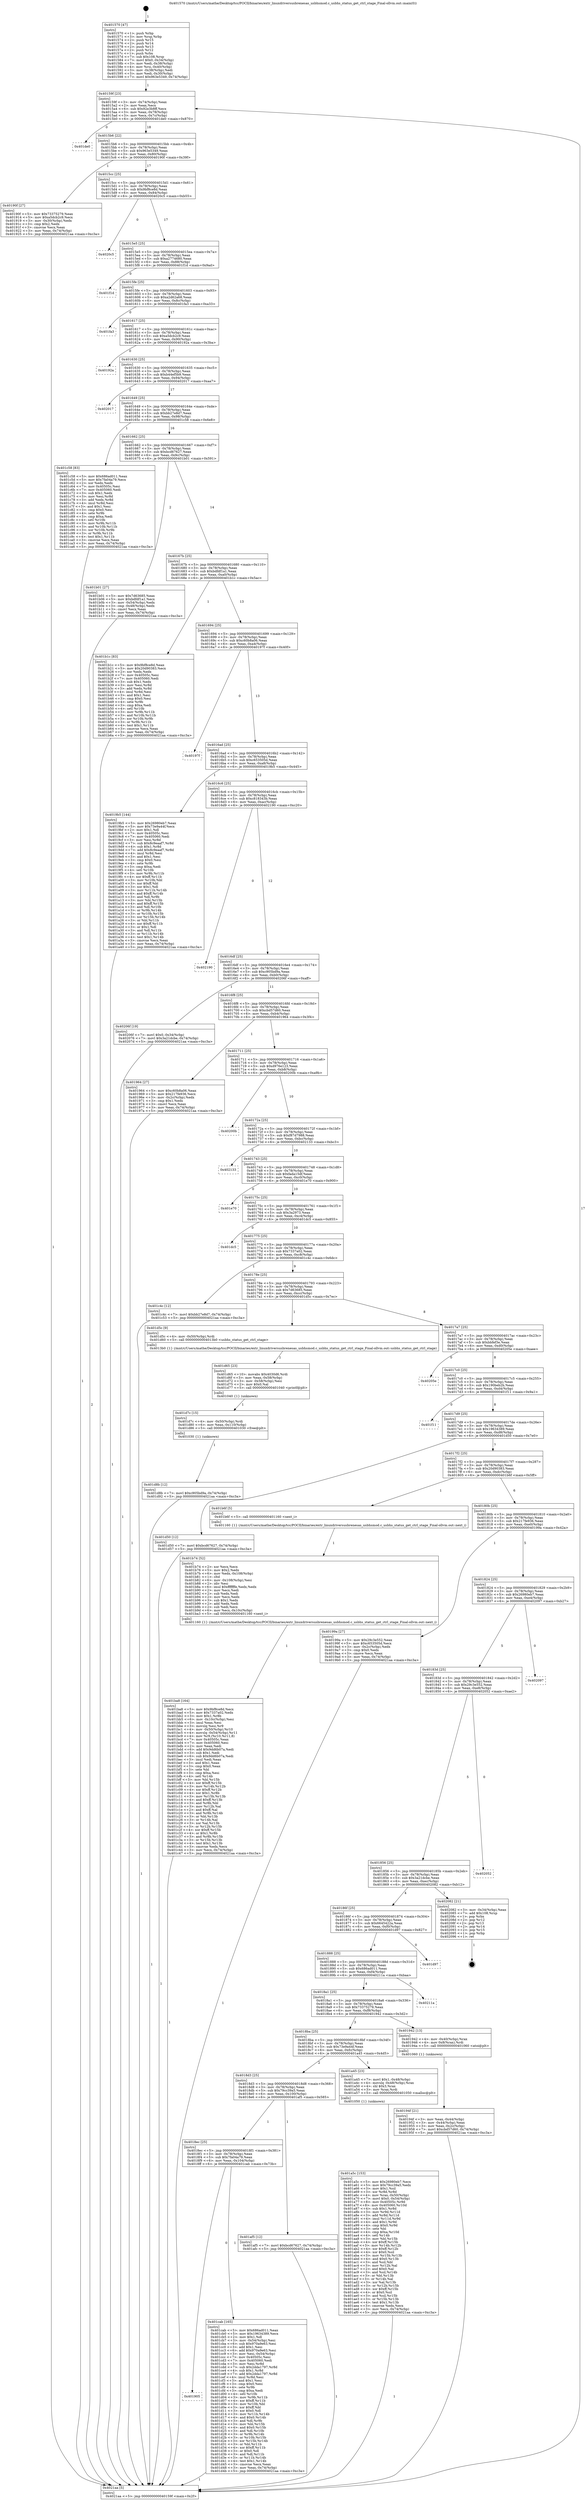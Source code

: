 digraph "0x401570" {
  label = "0x401570 (/mnt/c/Users/mathe/Desktop/tcc/POCII/binaries/extr_linuxdriversusbrenesas_usbhsmod.c_usbhs_status_get_ctrl_stage_Final-ollvm.out::main(0))"
  labelloc = "t"
  node[shape=record]

  Entry [label="",width=0.3,height=0.3,shape=circle,fillcolor=black,style=filled]
  "0x40159f" [label="{
     0x40159f [23]\l
     | [instrs]\l
     &nbsp;&nbsp;0x40159f \<+3\>: mov -0x74(%rbp),%eax\l
     &nbsp;&nbsp;0x4015a2 \<+2\>: mov %eax,%ecx\l
     &nbsp;&nbsp;0x4015a4 \<+6\>: sub $0x92e3b8ff,%ecx\l
     &nbsp;&nbsp;0x4015aa \<+3\>: mov %eax,-0x78(%rbp)\l
     &nbsp;&nbsp;0x4015ad \<+3\>: mov %ecx,-0x7c(%rbp)\l
     &nbsp;&nbsp;0x4015b0 \<+6\>: je 0000000000401de0 \<main+0x870\>\l
  }"]
  "0x401de0" [label="{
     0x401de0\l
  }", style=dashed]
  "0x4015b6" [label="{
     0x4015b6 [22]\l
     | [instrs]\l
     &nbsp;&nbsp;0x4015b6 \<+5\>: jmp 00000000004015bb \<main+0x4b\>\l
     &nbsp;&nbsp;0x4015bb \<+3\>: mov -0x78(%rbp),%eax\l
     &nbsp;&nbsp;0x4015be \<+5\>: sub $0x963e5349,%eax\l
     &nbsp;&nbsp;0x4015c3 \<+3\>: mov %eax,-0x80(%rbp)\l
     &nbsp;&nbsp;0x4015c6 \<+6\>: je 000000000040190f \<main+0x39f\>\l
  }"]
  Exit [label="",width=0.3,height=0.3,shape=circle,fillcolor=black,style=filled,peripheries=2]
  "0x40190f" [label="{
     0x40190f [27]\l
     | [instrs]\l
     &nbsp;&nbsp;0x40190f \<+5\>: mov $0x73375279,%eax\l
     &nbsp;&nbsp;0x401914 \<+5\>: mov $0xa5dcb2c9,%ecx\l
     &nbsp;&nbsp;0x401919 \<+3\>: mov -0x30(%rbp),%edx\l
     &nbsp;&nbsp;0x40191c \<+3\>: cmp $0x2,%edx\l
     &nbsp;&nbsp;0x40191f \<+3\>: cmovne %ecx,%eax\l
     &nbsp;&nbsp;0x401922 \<+3\>: mov %eax,-0x74(%rbp)\l
     &nbsp;&nbsp;0x401925 \<+5\>: jmp 00000000004021aa \<main+0xc3a\>\l
  }"]
  "0x4015cc" [label="{
     0x4015cc [25]\l
     | [instrs]\l
     &nbsp;&nbsp;0x4015cc \<+5\>: jmp 00000000004015d1 \<main+0x61\>\l
     &nbsp;&nbsp;0x4015d1 \<+3\>: mov -0x78(%rbp),%eax\l
     &nbsp;&nbsp;0x4015d4 \<+5\>: sub $0x9bf8ce8d,%eax\l
     &nbsp;&nbsp;0x4015d9 \<+6\>: mov %eax,-0x84(%rbp)\l
     &nbsp;&nbsp;0x4015df \<+6\>: je 00000000004020c5 \<main+0xb55\>\l
  }"]
  "0x4021aa" [label="{
     0x4021aa [5]\l
     | [instrs]\l
     &nbsp;&nbsp;0x4021aa \<+5\>: jmp 000000000040159f \<main+0x2f\>\l
  }"]
  "0x401570" [label="{
     0x401570 [47]\l
     | [instrs]\l
     &nbsp;&nbsp;0x401570 \<+1\>: push %rbp\l
     &nbsp;&nbsp;0x401571 \<+3\>: mov %rsp,%rbp\l
     &nbsp;&nbsp;0x401574 \<+2\>: push %r15\l
     &nbsp;&nbsp;0x401576 \<+2\>: push %r14\l
     &nbsp;&nbsp;0x401578 \<+2\>: push %r13\l
     &nbsp;&nbsp;0x40157a \<+2\>: push %r12\l
     &nbsp;&nbsp;0x40157c \<+1\>: push %rbx\l
     &nbsp;&nbsp;0x40157d \<+7\>: sub $0x108,%rsp\l
     &nbsp;&nbsp;0x401584 \<+7\>: movl $0x0,-0x34(%rbp)\l
     &nbsp;&nbsp;0x40158b \<+3\>: mov %edi,-0x38(%rbp)\l
     &nbsp;&nbsp;0x40158e \<+4\>: mov %rsi,-0x40(%rbp)\l
     &nbsp;&nbsp;0x401592 \<+3\>: mov -0x38(%rbp),%edi\l
     &nbsp;&nbsp;0x401595 \<+3\>: mov %edi,-0x30(%rbp)\l
     &nbsp;&nbsp;0x401598 \<+7\>: movl $0x963e5349,-0x74(%rbp)\l
  }"]
  "0x401d8b" [label="{
     0x401d8b [12]\l
     | [instrs]\l
     &nbsp;&nbsp;0x401d8b \<+7\>: movl $0xc905bd9a,-0x74(%rbp)\l
     &nbsp;&nbsp;0x401d92 \<+5\>: jmp 00000000004021aa \<main+0xc3a\>\l
  }"]
  "0x4020c5" [label="{
     0x4020c5\l
  }", style=dashed]
  "0x4015e5" [label="{
     0x4015e5 [25]\l
     | [instrs]\l
     &nbsp;&nbsp;0x4015e5 \<+5\>: jmp 00000000004015ea \<main+0x7a\>\l
     &nbsp;&nbsp;0x4015ea \<+3\>: mov -0x78(%rbp),%eax\l
     &nbsp;&nbsp;0x4015ed \<+5\>: sub $0xa2774680,%eax\l
     &nbsp;&nbsp;0x4015f2 \<+6\>: mov %eax,-0x88(%rbp)\l
     &nbsp;&nbsp;0x4015f8 \<+6\>: je 0000000000401f1d \<main+0x9ad\>\l
  }"]
  "0x401d7c" [label="{
     0x401d7c [15]\l
     | [instrs]\l
     &nbsp;&nbsp;0x401d7c \<+4\>: mov -0x50(%rbp),%rdi\l
     &nbsp;&nbsp;0x401d80 \<+6\>: mov %eax,-0x110(%rbp)\l
     &nbsp;&nbsp;0x401d86 \<+5\>: call 0000000000401030 \<free@plt\>\l
     | [calls]\l
     &nbsp;&nbsp;0x401030 \{1\} (unknown)\l
  }"]
  "0x401f1d" [label="{
     0x401f1d\l
  }", style=dashed]
  "0x4015fe" [label="{
     0x4015fe [25]\l
     | [instrs]\l
     &nbsp;&nbsp;0x4015fe \<+5\>: jmp 0000000000401603 \<main+0x93\>\l
     &nbsp;&nbsp;0x401603 \<+3\>: mov -0x78(%rbp),%eax\l
     &nbsp;&nbsp;0x401606 \<+5\>: sub $0xa2d62a68,%eax\l
     &nbsp;&nbsp;0x40160b \<+6\>: mov %eax,-0x8c(%rbp)\l
     &nbsp;&nbsp;0x401611 \<+6\>: je 0000000000401fa3 \<main+0xa33\>\l
  }"]
  "0x401d65" [label="{
     0x401d65 [23]\l
     | [instrs]\l
     &nbsp;&nbsp;0x401d65 \<+10\>: movabs $0x4030d6,%rdi\l
     &nbsp;&nbsp;0x401d6f \<+3\>: mov %eax,-0x58(%rbp)\l
     &nbsp;&nbsp;0x401d72 \<+3\>: mov -0x58(%rbp),%esi\l
     &nbsp;&nbsp;0x401d75 \<+2\>: mov $0x0,%al\l
     &nbsp;&nbsp;0x401d77 \<+5\>: call 0000000000401040 \<printf@plt\>\l
     | [calls]\l
     &nbsp;&nbsp;0x401040 \{1\} (unknown)\l
  }"]
  "0x401fa3" [label="{
     0x401fa3\l
  }", style=dashed]
  "0x401617" [label="{
     0x401617 [25]\l
     | [instrs]\l
     &nbsp;&nbsp;0x401617 \<+5\>: jmp 000000000040161c \<main+0xac\>\l
     &nbsp;&nbsp;0x40161c \<+3\>: mov -0x78(%rbp),%eax\l
     &nbsp;&nbsp;0x40161f \<+5\>: sub $0xa5dcb2c9,%eax\l
     &nbsp;&nbsp;0x401624 \<+6\>: mov %eax,-0x90(%rbp)\l
     &nbsp;&nbsp;0x40162a \<+6\>: je 000000000040192a \<main+0x3ba\>\l
  }"]
  "0x401905" [label="{
     0x401905\l
  }", style=dashed]
  "0x40192a" [label="{
     0x40192a\l
  }", style=dashed]
  "0x401630" [label="{
     0x401630 [25]\l
     | [instrs]\l
     &nbsp;&nbsp;0x401630 \<+5\>: jmp 0000000000401635 \<main+0xc5\>\l
     &nbsp;&nbsp;0x401635 \<+3\>: mov -0x78(%rbp),%eax\l
     &nbsp;&nbsp;0x401638 \<+5\>: sub $0xb44ef5b9,%eax\l
     &nbsp;&nbsp;0x40163d \<+6\>: mov %eax,-0x94(%rbp)\l
     &nbsp;&nbsp;0x401643 \<+6\>: je 0000000000402017 \<main+0xaa7\>\l
  }"]
  "0x401cab" [label="{
     0x401cab [165]\l
     | [instrs]\l
     &nbsp;&nbsp;0x401cab \<+5\>: mov $0x686ad011,%eax\l
     &nbsp;&nbsp;0x401cb0 \<+5\>: mov $0x19634389,%ecx\l
     &nbsp;&nbsp;0x401cb5 \<+2\>: mov $0x1,%dl\l
     &nbsp;&nbsp;0x401cb7 \<+3\>: mov -0x54(%rbp),%esi\l
     &nbsp;&nbsp;0x401cba \<+6\>: sub $0x970a9e63,%esi\l
     &nbsp;&nbsp;0x401cc0 \<+3\>: add $0x1,%esi\l
     &nbsp;&nbsp;0x401cc3 \<+6\>: add $0x970a9e63,%esi\l
     &nbsp;&nbsp;0x401cc9 \<+3\>: mov %esi,-0x54(%rbp)\l
     &nbsp;&nbsp;0x401ccc \<+7\>: mov 0x40505c,%esi\l
     &nbsp;&nbsp;0x401cd3 \<+7\>: mov 0x405060,%edi\l
     &nbsp;&nbsp;0x401cda \<+3\>: mov %esi,%r8d\l
     &nbsp;&nbsp;0x401cdd \<+7\>: sub $0x2dda1797,%r8d\l
     &nbsp;&nbsp;0x401ce4 \<+4\>: sub $0x1,%r8d\l
     &nbsp;&nbsp;0x401ce8 \<+7\>: add $0x2dda1797,%r8d\l
     &nbsp;&nbsp;0x401cef \<+4\>: imul %r8d,%esi\l
     &nbsp;&nbsp;0x401cf3 \<+3\>: and $0x1,%esi\l
     &nbsp;&nbsp;0x401cf6 \<+3\>: cmp $0x0,%esi\l
     &nbsp;&nbsp;0x401cf9 \<+4\>: sete %r9b\l
     &nbsp;&nbsp;0x401cfd \<+3\>: cmp $0xa,%edi\l
     &nbsp;&nbsp;0x401d00 \<+4\>: setl %r10b\l
     &nbsp;&nbsp;0x401d04 \<+3\>: mov %r9b,%r11b\l
     &nbsp;&nbsp;0x401d07 \<+4\>: xor $0xff,%r11b\l
     &nbsp;&nbsp;0x401d0b \<+3\>: mov %r10b,%bl\l
     &nbsp;&nbsp;0x401d0e \<+3\>: xor $0xff,%bl\l
     &nbsp;&nbsp;0x401d11 \<+3\>: xor $0x0,%dl\l
     &nbsp;&nbsp;0x401d14 \<+3\>: mov %r11b,%r14b\l
     &nbsp;&nbsp;0x401d17 \<+4\>: and $0x0,%r14b\l
     &nbsp;&nbsp;0x401d1b \<+3\>: and %dl,%r9b\l
     &nbsp;&nbsp;0x401d1e \<+3\>: mov %bl,%r15b\l
     &nbsp;&nbsp;0x401d21 \<+4\>: and $0x0,%r15b\l
     &nbsp;&nbsp;0x401d25 \<+3\>: and %dl,%r10b\l
     &nbsp;&nbsp;0x401d28 \<+3\>: or %r9b,%r14b\l
     &nbsp;&nbsp;0x401d2b \<+3\>: or %r10b,%r15b\l
     &nbsp;&nbsp;0x401d2e \<+3\>: xor %r15b,%r14b\l
     &nbsp;&nbsp;0x401d31 \<+3\>: or %bl,%r11b\l
     &nbsp;&nbsp;0x401d34 \<+4\>: xor $0xff,%r11b\l
     &nbsp;&nbsp;0x401d38 \<+3\>: or $0x0,%dl\l
     &nbsp;&nbsp;0x401d3b \<+3\>: and %dl,%r11b\l
     &nbsp;&nbsp;0x401d3e \<+3\>: or %r11b,%r14b\l
     &nbsp;&nbsp;0x401d41 \<+4\>: test $0x1,%r14b\l
     &nbsp;&nbsp;0x401d45 \<+3\>: cmovne %ecx,%eax\l
     &nbsp;&nbsp;0x401d48 \<+3\>: mov %eax,-0x74(%rbp)\l
     &nbsp;&nbsp;0x401d4b \<+5\>: jmp 00000000004021aa \<main+0xc3a\>\l
  }"]
  "0x402017" [label="{
     0x402017\l
  }", style=dashed]
  "0x401649" [label="{
     0x401649 [25]\l
     | [instrs]\l
     &nbsp;&nbsp;0x401649 \<+5\>: jmp 000000000040164e \<main+0xde\>\l
     &nbsp;&nbsp;0x40164e \<+3\>: mov -0x78(%rbp),%eax\l
     &nbsp;&nbsp;0x401651 \<+5\>: sub $0xbb27e8d7,%eax\l
     &nbsp;&nbsp;0x401656 \<+6\>: mov %eax,-0x98(%rbp)\l
     &nbsp;&nbsp;0x40165c \<+6\>: je 0000000000401c58 \<main+0x6e8\>\l
  }"]
  "0x401ba8" [label="{
     0x401ba8 [164]\l
     | [instrs]\l
     &nbsp;&nbsp;0x401ba8 \<+5\>: mov $0x9bf8ce8d,%ecx\l
     &nbsp;&nbsp;0x401bad \<+5\>: mov $0x7337a02,%edx\l
     &nbsp;&nbsp;0x401bb2 \<+3\>: mov $0x1,%r8b\l
     &nbsp;&nbsp;0x401bb5 \<+6\>: mov -0x10c(%rbp),%esi\l
     &nbsp;&nbsp;0x401bbb \<+3\>: imul %eax,%esi\l
     &nbsp;&nbsp;0x401bbe \<+3\>: movslq %esi,%r9\l
     &nbsp;&nbsp;0x401bc1 \<+4\>: mov -0x50(%rbp),%r10\l
     &nbsp;&nbsp;0x401bc5 \<+4\>: movslq -0x54(%rbp),%r11\l
     &nbsp;&nbsp;0x401bc9 \<+4\>: mov %r9,(%r10,%r11,8)\l
     &nbsp;&nbsp;0x401bcd \<+7\>: mov 0x40505c,%eax\l
     &nbsp;&nbsp;0x401bd4 \<+7\>: mov 0x405060,%esi\l
     &nbsp;&nbsp;0x401bdb \<+2\>: mov %eax,%edi\l
     &nbsp;&nbsp;0x401bdd \<+6\>: add $0x9dd6b07a,%edi\l
     &nbsp;&nbsp;0x401be3 \<+3\>: sub $0x1,%edi\l
     &nbsp;&nbsp;0x401be6 \<+6\>: sub $0x9dd6b07a,%edi\l
     &nbsp;&nbsp;0x401bec \<+3\>: imul %edi,%eax\l
     &nbsp;&nbsp;0x401bef \<+3\>: and $0x1,%eax\l
     &nbsp;&nbsp;0x401bf2 \<+3\>: cmp $0x0,%eax\l
     &nbsp;&nbsp;0x401bf5 \<+3\>: sete %bl\l
     &nbsp;&nbsp;0x401bf8 \<+3\>: cmp $0xa,%esi\l
     &nbsp;&nbsp;0x401bfb \<+4\>: setl %r14b\l
     &nbsp;&nbsp;0x401bff \<+3\>: mov %bl,%r15b\l
     &nbsp;&nbsp;0x401c02 \<+4\>: xor $0xff,%r15b\l
     &nbsp;&nbsp;0x401c06 \<+3\>: mov %r14b,%r12b\l
     &nbsp;&nbsp;0x401c09 \<+4\>: xor $0xff,%r12b\l
     &nbsp;&nbsp;0x401c0d \<+4\>: xor $0x1,%r8b\l
     &nbsp;&nbsp;0x401c11 \<+3\>: mov %r15b,%r13b\l
     &nbsp;&nbsp;0x401c14 \<+4\>: and $0xff,%r13b\l
     &nbsp;&nbsp;0x401c18 \<+3\>: and %r8b,%bl\l
     &nbsp;&nbsp;0x401c1b \<+3\>: mov %r12b,%al\l
     &nbsp;&nbsp;0x401c1e \<+2\>: and $0xff,%al\l
     &nbsp;&nbsp;0x401c20 \<+3\>: and %r8b,%r14b\l
     &nbsp;&nbsp;0x401c23 \<+3\>: or %bl,%r13b\l
     &nbsp;&nbsp;0x401c26 \<+3\>: or %r14b,%al\l
     &nbsp;&nbsp;0x401c29 \<+3\>: xor %al,%r13b\l
     &nbsp;&nbsp;0x401c2c \<+3\>: or %r12b,%r15b\l
     &nbsp;&nbsp;0x401c2f \<+4\>: xor $0xff,%r15b\l
     &nbsp;&nbsp;0x401c33 \<+4\>: or $0x1,%r8b\l
     &nbsp;&nbsp;0x401c37 \<+3\>: and %r8b,%r15b\l
     &nbsp;&nbsp;0x401c3a \<+3\>: or %r15b,%r13b\l
     &nbsp;&nbsp;0x401c3d \<+4\>: test $0x1,%r13b\l
     &nbsp;&nbsp;0x401c41 \<+3\>: cmovne %edx,%ecx\l
     &nbsp;&nbsp;0x401c44 \<+3\>: mov %ecx,-0x74(%rbp)\l
     &nbsp;&nbsp;0x401c47 \<+5\>: jmp 00000000004021aa \<main+0xc3a\>\l
  }"]
  "0x401c58" [label="{
     0x401c58 [83]\l
     | [instrs]\l
     &nbsp;&nbsp;0x401c58 \<+5\>: mov $0x686ad011,%eax\l
     &nbsp;&nbsp;0x401c5d \<+5\>: mov $0x7fa04a79,%ecx\l
     &nbsp;&nbsp;0x401c62 \<+2\>: xor %edx,%edx\l
     &nbsp;&nbsp;0x401c64 \<+7\>: mov 0x40505c,%esi\l
     &nbsp;&nbsp;0x401c6b \<+7\>: mov 0x405060,%edi\l
     &nbsp;&nbsp;0x401c72 \<+3\>: sub $0x1,%edx\l
     &nbsp;&nbsp;0x401c75 \<+3\>: mov %esi,%r8d\l
     &nbsp;&nbsp;0x401c78 \<+3\>: add %edx,%r8d\l
     &nbsp;&nbsp;0x401c7b \<+4\>: imul %r8d,%esi\l
     &nbsp;&nbsp;0x401c7f \<+3\>: and $0x1,%esi\l
     &nbsp;&nbsp;0x401c82 \<+3\>: cmp $0x0,%esi\l
     &nbsp;&nbsp;0x401c85 \<+4\>: sete %r9b\l
     &nbsp;&nbsp;0x401c89 \<+3\>: cmp $0xa,%edi\l
     &nbsp;&nbsp;0x401c8c \<+4\>: setl %r10b\l
     &nbsp;&nbsp;0x401c90 \<+3\>: mov %r9b,%r11b\l
     &nbsp;&nbsp;0x401c93 \<+3\>: and %r10b,%r11b\l
     &nbsp;&nbsp;0x401c96 \<+3\>: xor %r10b,%r9b\l
     &nbsp;&nbsp;0x401c99 \<+3\>: or %r9b,%r11b\l
     &nbsp;&nbsp;0x401c9c \<+4\>: test $0x1,%r11b\l
     &nbsp;&nbsp;0x401ca0 \<+3\>: cmovne %ecx,%eax\l
     &nbsp;&nbsp;0x401ca3 \<+3\>: mov %eax,-0x74(%rbp)\l
     &nbsp;&nbsp;0x401ca6 \<+5\>: jmp 00000000004021aa \<main+0xc3a\>\l
  }"]
  "0x401662" [label="{
     0x401662 [25]\l
     | [instrs]\l
     &nbsp;&nbsp;0x401662 \<+5\>: jmp 0000000000401667 \<main+0xf7\>\l
     &nbsp;&nbsp;0x401667 \<+3\>: mov -0x78(%rbp),%eax\l
     &nbsp;&nbsp;0x40166a \<+5\>: sub $0xbcd67627,%eax\l
     &nbsp;&nbsp;0x40166f \<+6\>: mov %eax,-0x9c(%rbp)\l
     &nbsp;&nbsp;0x401675 \<+6\>: je 0000000000401b01 \<main+0x591\>\l
  }"]
  "0x401b74" [label="{
     0x401b74 [52]\l
     | [instrs]\l
     &nbsp;&nbsp;0x401b74 \<+2\>: xor %ecx,%ecx\l
     &nbsp;&nbsp;0x401b76 \<+5\>: mov $0x2,%edx\l
     &nbsp;&nbsp;0x401b7b \<+6\>: mov %edx,-0x108(%rbp)\l
     &nbsp;&nbsp;0x401b81 \<+1\>: cltd\l
     &nbsp;&nbsp;0x401b82 \<+6\>: mov -0x108(%rbp),%esi\l
     &nbsp;&nbsp;0x401b88 \<+2\>: idiv %esi\l
     &nbsp;&nbsp;0x401b8a \<+6\>: imul $0xfffffffe,%edx,%edx\l
     &nbsp;&nbsp;0x401b90 \<+2\>: mov %ecx,%edi\l
     &nbsp;&nbsp;0x401b92 \<+2\>: sub %edx,%edi\l
     &nbsp;&nbsp;0x401b94 \<+2\>: mov %ecx,%edx\l
     &nbsp;&nbsp;0x401b96 \<+3\>: sub $0x1,%edx\l
     &nbsp;&nbsp;0x401b99 \<+2\>: add %edx,%edi\l
     &nbsp;&nbsp;0x401b9b \<+2\>: sub %edi,%ecx\l
     &nbsp;&nbsp;0x401b9d \<+6\>: mov %ecx,-0x10c(%rbp)\l
     &nbsp;&nbsp;0x401ba3 \<+5\>: call 0000000000401160 \<next_i\>\l
     | [calls]\l
     &nbsp;&nbsp;0x401160 \{1\} (/mnt/c/Users/mathe/Desktop/tcc/POCII/binaries/extr_linuxdriversusbrenesas_usbhsmod.c_usbhs_status_get_ctrl_stage_Final-ollvm.out::next_i)\l
  }"]
  "0x401b01" [label="{
     0x401b01 [27]\l
     | [instrs]\l
     &nbsp;&nbsp;0x401b01 \<+5\>: mov $0x7d63685,%eax\l
     &nbsp;&nbsp;0x401b06 \<+5\>: mov $0xbdfdf1a1,%ecx\l
     &nbsp;&nbsp;0x401b0b \<+3\>: mov -0x54(%rbp),%edx\l
     &nbsp;&nbsp;0x401b0e \<+3\>: cmp -0x48(%rbp),%edx\l
     &nbsp;&nbsp;0x401b11 \<+3\>: cmovl %ecx,%eax\l
     &nbsp;&nbsp;0x401b14 \<+3\>: mov %eax,-0x74(%rbp)\l
     &nbsp;&nbsp;0x401b17 \<+5\>: jmp 00000000004021aa \<main+0xc3a\>\l
  }"]
  "0x40167b" [label="{
     0x40167b [25]\l
     | [instrs]\l
     &nbsp;&nbsp;0x40167b \<+5\>: jmp 0000000000401680 \<main+0x110\>\l
     &nbsp;&nbsp;0x401680 \<+3\>: mov -0x78(%rbp),%eax\l
     &nbsp;&nbsp;0x401683 \<+5\>: sub $0xbdfdf1a1,%eax\l
     &nbsp;&nbsp;0x401688 \<+6\>: mov %eax,-0xa0(%rbp)\l
     &nbsp;&nbsp;0x40168e \<+6\>: je 0000000000401b1c \<main+0x5ac\>\l
  }"]
  "0x4018ec" [label="{
     0x4018ec [25]\l
     | [instrs]\l
     &nbsp;&nbsp;0x4018ec \<+5\>: jmp 00000000004018f1 \<main+0x381\>\l
     &nbsp;&nbsp;0x4018f1 \<+3\>: mov -0x78(%rbp),%eax\l
     &nbsp;&nbsp;0x4018f4 \<+5\>: sub $0x7fa04a79,%eax\l
     &nbsp;&nbsp;0x4018f9 \<+6\>: mov %eax,-0x104(%rbp)\l
     &nbsp;&nbsp;0x4018ff \<+6\>: je 0000000000401cab \<main+0x73b\>\l
  }"]
  "0x401b1c" [label="{
     0x401b1c [83]\l
     | [instrs]\l
     &nbsp;&nbsp;0x401b1c \<+5\>: mov $0x9bf8ce8d,%eax\l
     &nbsp;&nbsp;0x401b21 \<+5\>: mov $0x20d90383,%ecx\l
     &nbsp;&nbsp;0x401b26 \<+2\>: xor %edx,%edx\l
     &nbsp;&nbsp;0x401b28 \<+7\>: mov 0x40505c,%esi\l
     &nbsp;&nbsp;0x401b2f \<+7\>: mov 0x405060,%edi\l
     &nbsp;&nbsp;0x401b36 \<+3\>: sub $0x1,%edx\l
     &nbsp;&nbsp;0x401b39 \<+3\>: mov %esi,%r8d\l
     &nbsp;&nbsp;0x401b3c \<+3\>: add %edx,%r8d\l
     &nbsp;&nbsp;0x401b3f \<+4\>: imul %r8d,%esi\l
     &nbsp;&nbsp;0x401b43 \<+3\>: and $0x1,%esi\l
     &nbsp;&nbsp;0x401b46 \<+3\>: cmp $0x0,%esi\l
     &nbsp;&nbsp;0x401b49 \<+4\>: sete %r9b\l
     &nbsp;&nbsp;0x401b4d \<+3\>: cmp $0xa,%edi\l
     &nbsp;&nbsp;0x401b50 \<+4\>: setl %r10b\l
     &nbsp;&nbsp;0x401b54 \<+3\>: mov %r9b,%r11b\l
     &nbsp;&nbsp;0x401b57 \<+3\>: and %r10b,%r11b\l
     &nbsp;&nbsp;0x401b5a \<+3\>: xor %r10b,%r9b\l
     &nbsp;&nbsp;0x401b5d \<+3\>: or %r9b,%r11b\l
     &nbsp;&nbsp;0x401b60 \<+4\>: test $0x1,%r11b\l
     &nbsp;&nbsp;0x401b64 \<+3\>: cmovne %ecx,%eax\l
     &nbsp;&nbsp;0x401b67 \<+3\>: mov %eax,-0x74(%rbp)\l
     &nbsp;&nbsp;0x401b6a \<+5\>: jmp 00000000004021aa \<main+0xc3a\>\l
  }"]
  "0x401694" [label="{
     0x401694 [25]\l
     | [instrs]\l
     &nbsp;&nbsp;0x401694 \<+5\>: jmp 0000000000401699 \<main+0x129\>\l
     &nbsp;&nbsp;0x401699 \<+3\>: mov -0x78(%rbp),%eax\l
     &nbsp;&nbsp;0x40169c \<+5\>: sub $0xc60b8a06,%eax\l
     &nbsp;&nbsp;0x4016a1 \<+6\>: mov %eax,-0xa4(%rbp)\l
     &nbsp;&nbsp;0x4016a7 \<+6\>: je 000000000040197f \<main+0x40f\>\l
  }"]
  "0x401af5" [label="{
     0x401af5 [12]\l
     | [instrs]\l
     &nbsp;&nbsp;0x401af5 \<+7\>: movl $0xbcd67627,-0x74(%rbp)\l
     &nbsp;&nbsp;0x401afc \<+5\>: jmp 00000000004021aa \<main+0xc3a\>\l
  }"]
  "0x40197f" [label="{
     0x40197f\l
  }", style=dashed]
  "0x4016ad" [label="{
     0x4016ad [25]\l
     | [instrs]\l
     &nbsp;&nbsp;0x4016ad \<+5\>: jmp 00000000004016b2 \<main+0x142\>\l
     &nbsp;&nbsp;0x4016b2 \<+3\>: mov -0x78(%rbp),%eax\l
     &nbsp;&nbsp;0x4016b5 \<+5\>: sub $0xc653505d,%eax\l
     &nbsp;&nbsp;0x4016ba \<+6\>: mov %eax,-0xa8(%rbp)\l
     &nbsp;&nbsp;0x4016c0 \<+6\>: je 00000000004019b5 \<main+0x445\>\l
  }"]
  "0x401a5c" [label="{
     0x401a5c [153]\l
     | [instrs]\l
     &nbsp;&nbsp;0x401a5c \<+5\>: mov $0x26980eb7,%ecx\l
     &nbsp;&nbsp;0x401a61 \<+5\>: mov $0x79cc39a5,%edx\l
     &nbsp;&nbsp;0x401a66 \<+3\>: mov $0x1,%sil\l
     &nbsp;&nbsp;0x401a69 \<+3\>: xor %r8d,%r8d\l
     &nbsp;&nbsp;0x401a6c \<+4\>: mov %rax,-0x50(%rbp)\l
     &nbsp;&nbsp;0x401a70 \<+7\>: movl $0x0,-0x54(%rbp)\l
     &nbsp;&nbsp;0x401a77 \<+8\>: mov 0x40505c,%r9d\l
     &nbsp;&nbsp;0x401a7f \<+8\>: mov 0x405060,%r10d\l
     &nbsp;&nbsp;0x401a87 \<+4\>: sub $0x1,%r8d\l
     &nbsp;&nbsp;0x401a8b \<+3\>: mov %r9d,%r11d\l
     &nbsp;&nbsp;0x401a8e \<+3\>: add %r8d,%r11d\l
     &nbsp;&nbsp;0x401a91 \<+4\>: imul %r11d,%r9d\l
     &nbsp;&nbsp;0x401a95 \<+4\>: and $0x1,%r9d\l
     &nbsp;&nbsp;0x401a99 \<+4\>: cmp $0x0,%r9d\l
     &nbsp;&nbsp;0x401a9d \<+3\>: sete %bl\l
     &nbsp;&nbsp;0x401aa0 \<+4\>: cmp $0xa,%r10d\l
     &nbsp;&nbsp;0x401aa4 \<+4\>: setl %r14b\l
     &nbsp;&nbsp;0x401aa8 \<+3\>: mov %bl,%r15b\l
     &nbsp;&nbsp;0x401aab \<+4\>: xor $0xff,%r15b\l
     &nbsp;&nbsp;0x401aaf \<+3\>: mov %r14b,%r12b\l
     &nbsp;&nbsp;0x401ab2 \<+4\>: xor $0xff,%r12b\l
     &nbsp;&nbsp;0x401ab6 \<+4\>: xor $0x0,%sil\l
     &nbsp;&nbsp;0x401aba \<+3\>: mov %r15b,%r13b\l
     &nbsp;&nbsp;0x401abd \<+4\>: and $0x0,%r13b\l
     &nbsp;&nbsp;0x401ac1 \<+3\>: and %sil,%bl\l
     &nbsp;&nbsp;0x401ac4 \<+3\>: mov %r12b,%al\l
     &nbsp;&nbsp;0x401ac7 \<+2\>: and $0x0,%al\l
     &nbsp;&nbsp;0x401ac9 \<+3\>: and %sil,%r14b\l
     &nbsp;&nbsp;0x401acc \<+3\>: or %bl,%r13b\l
     &nbsp;&nbsp;0x401acf \<+3\>: or %r14b,%al\l
     &nbsp;&nbsp;0x401ad2 \<+3\>: xor %al,%r13b\l
     &nbsp;&nbsp;0x401ad5 \<+3\>: or %r12b,%r15b\l
     &nbsp;&nbsp;0x401ad8 \<+4\>: xor $0xff,%r15b\l
     &nbsp;&nbsp;0x401adc \<+4\>: or $0x0,%sil\l
     &nbsp;&nbsp;0x401ae0 \<+3\>: and %sil,%r15b\l
     &nbsp;&nbsp;0x401ae3 \<+3\>: or %r15b,%r13b\l
     &nbsp;&nbsp;0x401ae6 \<+4\>: test $0x1,%r13b\l
     &nbsp;&nbsp;0x401aea \<+3\>: cmovne %edx,%ecx\l
     &nbsp;&nbsp;0x401aed \<+3\>: mov %ecx,-0x74(%rbp)\l
     &nbsp;&nbsp;0x401af0 \<+5\>: jmp 00000000004021aa \<main+0xc3a\>\l
  }"]
  "0x4019b5" [label="{
     0x4019b5 [144]\l
     | [instrs]\l
     &nbsp;&nbsp;0x4019b5 \<+5\>: mov $0x26980eb7,%eax\l
     &nbsp;&nbsp;0x4019ba \<+5\>: mov $0x73e9a44f,%ecx\l
     &nbsp;&nbsp;0x4019bf \<+2\>: mov $0x1,%dl\l
     &nbsp;&nbsp;0x4019c1 \<+7\>: mov 0x40505c,%esi\l
     &nbsp;&nbsp;0x4019c8 \<+7\>: mov 0x405060,%edi\l
     &nbsp;&nbsp;0x4019cf \<+3\>: mov %esi,%r8d\l
     &nbsp;&nbsp;0x4019d2 \<+7\>: sub $0x8c9eaaf7,%r8d\l
     &nbsp;&nbsp;0x4019d9 \<+4\>: sub $0x1,%r8d\l
     &nbsp;&nbsp;0x4019dd \<+7\>: add $0x8c9eaaf7,%r8d\l
     &nbsp;&nbsp;0x4019e4 \<+4\>: imul %r8d,%esi\l
     &nbsp;&nbsp;0x4019e8 \<+3\>: and $0x1,%esi\l
     &nbsp;&nbsp;0x4019eb \<+3\>: cmp $0x0,%esi\l
     &nbsp;&nbsp;0x4019ee \<+4\>: sete %r9b\l
     &nbsp;&nbsp;0x4019f2 \<+3\>: cmp $0xa,%edi\l
     &nbsp;&nbsp;0x4019f5 \<+4\>: setl %r10b\l
     &nbsp;&nbsp;0x4019f9 \<+3\>: mov %r9b,%r11b\l
     &nbsp;&nbsp;0x4019fc \<+4\>: xor $0xff,%r11b\l
     &nbsp;&nbsp;0x401a00 \<+3\>: mov %r10b,%bl\l
     &nbsp;&nbsp;0x401a03 \<+3\>: xor $0xff,%bl\l
     &nbsp;&nbsp;0x401a06 \<+3\>: xor $0x1,%dl\l
     &nbsp;&nbsp;0x401a09 \<+3\>: mov %r11b,%r14b\l
     &nbsp;&nbsp;0x401a0c \<+4\>: and $0xff,%r14b\l
     &nbsp;&nbsp;0x401a10 \<+3\>: and %dl,%r9b\l
     &nbsp;&nbsp;0x401a13 \<+3\>: mov %bl,%r15b\l
     &nbsp;&nbsp;0x401a16 \<+4\>: and $0xff,%r15b\l
     &nbsp;&nbsp;0x401a1a \<+3\>: and %dl,%r10b\l
     &nbsp;&nbsp;0x401a1d \<+3\>: or %r9b,%r14b\l
     &nbsp;&nbsp;0x401a20 \<+3\>: or %r10b,%r15b\l
     &nbsp;&nbsp;0x401a23 \<+3\>: xor %r15b,%r14b\l
     &nbsp;&nbsp;0x401a26 \<+3\>: or %bl,%r11b\l
     &nbsp;&nbsp;0x401a29 \<+4\>: xor $0xff,%r11b\l
     &nbsp;&nbsp;0x401a2d \<+3\>: or $0x1,%dl\l
     &nbsp;&nbsp;0x401a30 \<+3\>: and %dl,%r11b\l
     &nbsp;&nbsp;0x401a33 \<+3\>: or %r11b,%r14b\l
     &nbsp;&nbsp;0x401a36 \<+4\>: test $0x1,%r14b\l
     &nbsp;&nbsp;0x401a3a \<+3\>: cmovne %ecx,%eax\l
     &nbsp;&nbsp;0x401a3d \<+3\>: mov %eax,-0x74(%rbp)\l
     &nbsp;&nbsp;0x401a40 \<+5\>: jmp 00000000004021aa \<main+0xc3a\>\l
  }"]
  "0x4016c6" [label="{
     0x4016c6 [25]\l
     | [instrs]\l
     &nbsp;&nbsp;0x4016c6 \<+5\>: jmp 00000000004016cb \<main+0x15b\>\l
     &nbsp;&nbsp;0x4016cb \<+3\>: mov -0x78(%rbp),%eax\l
     &nbsp;&nbsp;0x4016ce \<+5\>: sub $0xc818343b,%eax\l
     &nbsp;&nbsp;0x4016d3 \<+6\>: mov %eax,-0xac(%rbp)\l
     &nbsp;&nbsp;0x4016d9 \<+6\>: je 0000000000402190 \<main+0xc20\>\l
  }"]
  "0x4018d3" [label="{
     0x4018d3 [25]\l
     | [instrs]\l
     &nbsp;&nbsp;0x4018d3 \<+5\>: jmp 00000000004018d8 \<main+0x368\>\l
     &nbsp;&nbsp;0x4018d8 \<+3\>: mov -0x78(%rbp),%eax\l
     &nbsp;&nbsp;0x4018db \<+5\>: sub $0x79cc39a5,%eax\l
     &nbsp;&nbsp;0x4018e0 \<+6\>: mov %eax,-0x100(%rbp)\l
     &nbsp;&nbsp;0x4018e6 \<+6\>: je 0000000000401af5 \<main+0x585\>\l
  }"]
  "0x402190" [label="{
     0x402190\l
  }", style=dashed]
  "0x4016df" [label="{
     0x4016df [25]\l
     | [instrs]\l
     &nbsp;&nbsp;0x4016df \<+5\>: jmp 00000000004016e4 \<main+0x174\>\l
     &nbsp;&nbsp;0x4016e4 \<+3\>: mov -0x78(%rbp),%eax\l
     &nbsp;&nbsp;0x4016e7 \<+5\>: sub $0xc905bd9a,%eax\l
     &nbsp;&nbsp;0x4016ec \<+6\>: mov %eax,-0xb0(%rbp)\l
     &nbsp;&nbsp;0x4016f2 \<+6\>: je 000000000040206f \<main+0xaff\>\l
  }"]
  "0x401a45" [label="{
     0x401a45 [23]\l
     | [instrs]\l
     &nbsp;&nbsp;0x401a45 \<+7\>: movl $0x1,-0x48(%rbp)\l
     &nbsp;&nbsp;0x401a4c \<+4\>: movslq -0x48(%rbp),%rax\l
     &nbsp;&nbsp;0x401a50 \<+4\>: shl $0x3,%rax\l
     &nbsp;&nbsp;0x401a54 \<+3\>: mov %rax,%rdi\l
     &nbsp;&nbsp;0x401a57 \<+5\>: call 0000000000401050 \<malloc@plt\>\l
     | [calls]\l
     &nbsp;&nbsp;0x401050 \{1\} (unknown)\l
  }"]
  "0x40206f" [label="{
     0x40206f [19]\l
     | [instrs]\l
     &nbsp;&nbsp;0x40206f \<+7\>: movl $0x0,-0x34(%rbp)\l
     &nbsp;&nbsp;0x402076 \<+7\>: movl $0x3a21dcbe,-0x74(%rbp)\l
     &nbsp;&nbsp;0x40207d \<+5\>: jmp 00000000004021aa \<main+0xc3a\>\l
  }"]
  "0x4016f8" [label="{
     0x4016f8 [25]\l
     | [instrs]\l
     &nbsp;&nbsp;0x4016f8 \<+5\>: jmp 00000000004016fd \<main+0x18d\>\l
     &nbsp;&nbsp;0x4016fd \<+3\>: mov -0x78(%rbp),%eax\l
     &nbsp;&nbsp;0x401700 \<+5\>: sub $0xcbd57d60,%eax\l
     &nbsp;&nbsp;0x401705 \<+6\>: mov %eax,-0xb4(%rbp)\l
     &nbsp;&nbsp;0x40170b \<+6\>: je 0000000000401964 \<main+0x3f4\>\l
  }"]
  "0x40194f" [label="{
     0x40194f [21]\l
     | [instrs]\l
     &nbsp;&nbsp;0x40194f \<+3\>: mov %eax,-0x44(%rbp)\l
     &nbsp;&nbsp;0x401952 \<+3\>: mov -0x44(%rbp),%eax\l
     &nbsp;&nbsp;0x401955 \<+3\>: mov %eax,-0x2c(%rbp)\l
     &nbsp;&nbsp;0x401958 \<+7\>: movl $0xcbd57d60,-0x74(%rbp)\l
     &nbsp;&nbsp;0x40195f \<+5\>: jmp 00000000004021aa \<main+0xc3a\>\l
  }"]
  "0x401964" [label="{
     0x401964 [27]\l
     | [instrs]\l
     &nbsp;&nbsp;0x401964 \<+5\>: mov $0xc60b8a06,%eax\l
     &nbsp;&nbsp;0x401969 \<+5\>: mov $0x217fe936,%ecx\l
     &nbsp;&nbsp;0x40196e \<+3\>: mov -0x2c(%rbp),%edx\l
     &nbsp;&nbsp;0x401971 \<+3\>: cmp $0x1,%edx\l
     &nbsp;&nbsp;0x401974 \<+3\>: cmovl %ecx,%eax\l
     &nbsp;&nbsp;0x401977 \<+3\>: mov %eax,-0x74(%rbp)\l
     &nbsp;&nbsp;0x40197a \<+5\>: jmp 00000000004021aa \<main+0xc3a\>\l
  }"]
  "0x401711" [label="{
     0x401711 [25]\l
     | [instrs]\l
     &nbsp;&nbsp;0x401711 \<+5\>: jmp 0000000000401716 \<main+0x1a6\>\l
     &nbsp;&nbsp;0x401716 \<+3\>: mov -0x78(%rbp),%eax\l
     &nbsp;&nbsp;0x401719 \<+5\>: sub $0xd976e123,%eax\l
     &nbsp;&nbsp;0x40171e \<+6\>: mov %eax,-0xb8(%rbp)\l
     &nbsp;&nbsp;0x401724 \<+6\>: je 000000000040200b \<main+0xa9b\>\l
  }"]
  "0x4018ba" [label="{
     0x4018ba [25]\l
     | [instrs]\l
     &nbsp;&nbsp;0x4018ba \<+5\>: jmp 00000000004018bf \<main+0x34f\>\l
     &nbsp;&nbsp;0x4018bf \<+3\>: mov -0x78(%rbp),%eax\l
     &nbsp;&nbsp;0x4018c2 \<+5\>: sub $0x73e9a44f,%eax\l
     &nbsp;&nbsp;0x4018c7 \<+6\>: mov %eax,-0xfc(%rbp)\l
     &nbsp;&nbsp;0x4018cd \<+6\>: je 0000000000401a45 \<main+0x4d5\>\l
  }"]
  "0x40200b" [label="{
     0x40200b\l
  }", style=dashed]
  "0x40172a" [label="{
     0x40172a [25]\l
     | [instrs]\l
     &nbsp;&nbsp;0x40172a \<+5\>: jmp 000000000040172f \<main+0x1bf\>\l
     &nbsp;&nbsp;0x40172f \<+3\>: mov -0x78(%rbp),%eax\l
     &nbsp;&nbsp;0x401732 \<+5\>: sub $0xf87d7988,%eax\l
     &nbsp;&nbsp;0x401737 \<+6\>: mov %eax,-0xbc(%rbp)\l
     &nbsp;&nbsp;0x40173d \<+6\>: je 0000000000402133 \<main+0xbc3\>\l
  }"]
  "0x401942" [label="{
     0x401942 [13]\l
     | [instrs]\l
     &nbsp;&nbsp;0x401942 \<+4\>: mov -0x40(%rbp),%rax\l
     &nbsp;&nbsp;0x401946 \<+4\>: mov 0x8(%rax),%rdi\l
     &nbsp;&nbsp;0x40194a \<+5\>: call 0000000000401060 \<atoi@plt\>\l
     | [calls]\l
     &nbsp;&nbsp;0x401060 \{1\} (unknown)\l
  }"]
  "0x402133" [label="{
     0x402133\l
  }", style=dashed]
  "0x401743" [label="{
     0x401743 [25]\l
     | [instrs]\l
     &nbsp;&nbsp;0x401743 \<+5\>: jmp 0000000000401748 \<main+0x1d8\>\l
     &nbsp;&nbsp;0x401748 \<+3\>: mov -0x78(%rbp),%eax\l
     &nbsp;&nbsp;0x40174b \<+5\>: sub $0xfada15df,%eax\l
     &nbsp;&nbsp;0x401750 \<+6\>: mov %eax,-0xc0(%rbp)\l
     &nbsp;&nbsp;0x401756 \<+6\>: je 0000000000401e70 \<main+0x900\>\l
  }"]
  "0x4018a1" [label="{
     0x4018a1 [25]\l
     | [instrs]\l
     &nbsp;&nbsp;0x4018a1 \<+5\>: jmp 00000000004018a6 \<main+0x336\>\l
     &nbsp;&nbsp;0x4018a6 \<+3\>: mov -0x78(%rbp),%eax\l
     &nbsp;&nbsp;0x4018a9 \<+5\>: sub $0x73375279,%eax\l
     &nbsp;&nbsp;0x4018ae \<+6\>: mov %eax,-0xf8(%rbp)\l
     &nbsp;&nbsp;0x4018b4 \<+6\>: je 0000000000401942 \<main+0x3d2\>\l
  }"]
  "0x401e70" [label="{
     0x401e70\l
  }", style=dashed]
  "0x40175c" [label="{
     0x40175c [25]\l
     | [instrs]\l
     &nbsp;&nbsp;0x40175c \<+5\>: jmp 0000000000401761 \<main+0x1f1\>\l
     &nbsp;&nbsp;0x401761 \<+3\>: mov -0x78(%rbp),%eax\l
     &nbsp;&nbsp;0x401764 \<+5\>: sub $0x3a2973,%eax\l
     &nbsp;&nbsp;0x401769 \<+6\>: mov %eax,-0xc4(%rbp)\l
     &nbsp;&nbsp;0x40176f \<+6\>: je 0000000000401dc5 \<main+0x855\>\l
  }"]
  "0x40211a" [label="{
     0x40211a\l
  }", style=dashed]
  "0x401dc5" [label="{
     0x401dc5\l
  }", style=dashed]
  "0x401775" [label="{
     0x401775 [25]\l
     | [instrs]\l
     &nbsp;&nbsp;0x401775 \<+5\>: jmp 000000000040177a \<main+0x20a\>\l
     &nbsp;&nbsp;0x40177a \<+3\>: mov -0x78(%rbp),%eax\l
     &nbsp;&nbsp;0x40177d \<+5\>: sub $0x7337a02,%eax\l
     &nbsp;&nbsp;0x401782 \<+6\>: mov %eax,-0xc8(%rbp)\l
     &nbsp;&nbsp;0x401788 \<+6\>: je 0000000000401c4c \<main+0x6dc\>\l
  }"]
  "0x401888" [label="{
     0x401888 [25]\l
     | [instrs]\l
     &nbsp;&nbsp;0x401888 \<+5\>: jmp 000000000040188d \<main+0x31d\>\l
     &nbsp;&nbsp;0x40188d \<+3\>: mov -0x78(%rbp),%eax\l
     &nbsp;&nbsp;0x401890 \<+5\>: sub $0x686ad011,%eax\l
     &nbsp;&nbsp;0x401895 \<+6\>: mov %eax,-0xf4(%rbp)\l
     &nbsp;&nbsp;0x40189b \<+6\>: je 000000000040211a \<main+0xbaa\>\l
  }"]
  "0x401c4c" [label="{
     0x401c4c [12]\l
     | [instrs]\l
     &nbsp;&nbsp;0x401c4c \<+7\>: movl $0xbb27e8d7,-0x74(%rbp)\l
     &nbsp;&nbsp;0x401c53 \<+5\>: jmp 00000000004021aa \<main+0xc3a\>\l
  }"]
  "0x40178e" [label="{
     0x40178e [25]\l
     | [instrs]\l
     &nbsp;&nbsp;0x40178e \<+5\>: jmp 0000000000401793 \<main+0x223\>\l
     &nbsp;&nbsp;0x401793 \<+3\>: mov -0x78(%rbp),%eax\l
     &nbsp;&nbsp;0x401796 \<+5\>: sub $0x7d63685,%eax\l
     &nbsp;&nbsp;0x40179b \<+6\>: mov %eax,-0xcc(%rbp)\l
     &nbsp;&nbsp;0x4017a1 \<+6\>: je 0000000000401d5c \<main+0x7ec\>\l
  }"]
  "0x401d97" [label="{
     0x401d97\l
  }", style=dashed]
  "0x401d5c" [label="{
     0x401d5c [9]\l
     | [instrs]\l
     &nbsp;&nbsp;0x401d5c \<+4\>: mov -0x50(%rbp),%rdi\l
     &nbsp;&nbsp;0x401d60 \<+5\>: call 00000000004013b0 \<usbhs_status_get_ctrl_stage\>\l
     | [calls]\l
     &nbsp;&nbsp;0x4013b0 \{1\} (/mnt/c/Users/mathe/Desktop/tcc/POCII/binaries/extr_linuxdriversusbrenesas_usbhsmod.c_usbhs_status_get_ctrl_stage_Final-ollvm.out::usbhs_status_get_ctrl_stage)\l
  }"]
  "0x4017a7" [label="{
     0x4017a7 [25]\l
     | [instrs]\l
     &nbsp;&nbsp;0x4017a7 \<+5\>: jmp 00000000004017ac \<main+0x23c\>\l
     &nbsp;&nbsp;0x4017ac \<+3\>: mov -0x78(%rbp),%eax\l
     &nbsp;&nbsp;0x4017af \<+5\>: sub $0xbbfef3e,%eax\l
     &nbsp;&nbsp;0x4017b4 \<+6\>: mov %eax,-0xd0(%rbp)\l
     &nbsp;&nbsp;0x4017ba \<+6\>: je 000000000040205e \<main+0xaee\>\l
  }"]
  "0x40186f" [label="{
     0x40186f [25]\l
     | [instrs]\l
     &nbsp;&nbsp;0x40186f \<+5\>: jmp 0000000000401874 \<main+0x304\>\l
     &nbsp;&nbsp;0x401874 \<+3\>: mov -0x78(%rbp),%eax\l
     &nbsp;&nbsp;0x401877 \<+5\>: sub $0x6645422a,%eax\l
     &nbsp;&nbsp;0x40187c \<+6\>: mov %eax,-0xf0(%rbp)\l
     &nbsp;&nbsp;0x401882 \<+6\>: je 0000000000401d97 \<main+0x827\>\l
  }"]
  "0x40205e" [label="{
     0x40205e\l
  }", style=dashed]
  "0x4017c0" [label="{
     0x4017c0 [25]\l
     | [instrs]\l
     &nbsp;&nbsp;0x4017c0 \<+5\>: jmp 00000000004017c5 \<main+0x255\>\l
     &nbsp;&nbsp;0x4017c5 \<+3\>: mov -0x78(%rbp),%eax\l
     &nbsp;&nbsp;0x4017c8 \<+5\>: sub $0x190beb2b,%eax\l
     &nbsp;&nbsp;0x4017cd \<+6\>: mov %eax,-0xd4(%rbp)\l
     &nbsp;&nbsp;0x4017d3 \<+6\>: je 0000000000401f11 \<main+0x9a1\>\l
  }"]
  "0x402082" [label="{
     0x402082 [21]\l
     | [instrs]\l
     &nbsp;&nbsp;0x402082 \<+3\>: mov -0x34(%rbp),%eax\l
     &nbsp;&nbsp;0x402085 \<+7\>: add $0x108,%rsp\l
     &nbsp;&nbsp;0x40208c \<+1\>: pop %rbx\l
     &nbsp;&nbsp;0x40208d \<+2\>: pop %r12\l
     &nbsp;&nbsp;0x40208f \<+2\>: pop %r13\l
     &nbsp;&nbsp;0x402091 \<+2\>: pop %r14\l
     &nbsp;&nbsp;0x402093 \<+2\>: pop %r15\l
     &nbsp;&nbsp;0x402095 \<+1\>: pop %rbp\l
     &nbsp;&nbsp;0x402096 \<+1\>: ret\l
  }"]
  "0x401f11" [label="{
     0x401f11\l
  }", style=dashed]
  "0x4017d9" [label="{
     0x4017d9 [25]\l
     | [instrs]\l
     &nbsp;&nbsp;0x4017d9 \<+5\>: jmp 00000000004017de \<main+0x26e\>\l
     &nbsp;&nbsp;0x4017de \<+3\>: mov -0x78(%rbp),%eax\l
     &nbsp;&nbsp;0x4017e1 \<+5\>: sub $0x19634389,%eax\l
     &nbsp;&nbsp;0x4017e6 \<+6\>: mov %eax,-0xd8(%rbp)\l
     &nbsp;&nbsp;0x4017ec \<+6\>: je 0000000000401d50 \<main+0x7e0\>\l
  }"]
  "0x401856" [label="{
     0x401856 [25]\l
     | [instrs]\l
     &nbsp;&nbsp;0x401856 \<+5\>: jmp 000000000040185b \<main+0x2eb\>\l
     &nbsp;&nbsp;0x40185b \<+3\>: mov -0x78(%rbp),%eax\l
     &nbsp;&nbsp;0x40185e \<+5\>: sub $0x3a21dcbe,%eax\l
     &nbsp;&nbsp;0x401863 \<+6\>: mov %eax,-0xec(%rbp)\l
     &nbsp;&nbsp;0x401869 \<+6\>: je 0000000000402082 \<main+0xb12\>\l
  }"]
  "0x401d50" [label="{
     0x401d50 [12]\l
     | [instrs]\l
     &nbsp;&nbsp;0x401d50 \<+7\>: movl $0xbcd67627,-0x74(%rbp)\l
     &nbsp;&nbsp;0x401d57 \<+5\>: jmp 00000000004021aa \<main+0xc3a\>\l
  }"]
  "0x4017f2" [label="{
     0x4017f2 [25]\l
     | [instrs]\l
     &nbsp;&nbsp;0x4017f2 \<+5\>: jmp 00000000004017f7 \<main+0x287\>\l
     &nbsp;&nbsp;0x4017f7 \<+3\>: mov -0x78(%rbp),%eax\l
     &nbsp;&nbsp;0x4017fa \<+5\>: sub $0x20d90383,%eax\l
     &nbsp;&nbsp;0x4017ff \<+6\>: mov %eax,-0xdc(%rbp)\l
     &nbsp;&nbsp;0x401805 \<+6\>: je 0000000000401b6f \<main+0x5ff\>\l
  }"]
  "0x402052" [label="{
     0x402052\l
  }", style=dashed]
  "0x401b6f" [label="{
     0x401b6f [5]\l
     | [instrs]\l
     &nbsp;&nbsp;0x401b6f \<+5\>: call 0000000000401160 \<next_i\>\l
     | [calls]\l
     &nbsp;&nbsp;0x401160 \{1\} (/mnt/c/Users/mathe/Desktop/tcc/POCII/binaries/extr_linuxdriversusbrenesas_usbhsmod.c_usbhs_status_get_ctrl_stage_Final-ollvm.out::next_i)\l
  }"]
  "0x40180b" [label="{
     0x40180b [25]\l
     | [instrs]\l
     &nbsp;&nbsp;0x40180b \<+5\>: jmp 0000000000401810 \<main+0x2a0\>\l
     &nbsp;&nbsp;0x401810 \<+3\>: mov -0x78(%rbp),%eax\l
     &nbsp;&nbsp;0x401813 \<+5\>: sub $0x217fe936,%eax\l
     &nbsp;&nbsp;0x401818 \<+6\>: mov %eax,-0xe0(%rbp)\l
     &nbsp;&nbsp;0x40181e \<+6\>: je 000000000040199a \<main+0x42a\>\l
  }"]
  "0x40183d" [label="{
     0x40183d [25]\l
     | [instrs]\l
     &nbsp;&nbsp;0x40183d \<+5\>: jmp 0000000000401842 \<main+0x2d2\>\l
     &nbsp;&nbsp;0x401842 \<+3\>: mov -0x78(%rbp),%eax\l
     &nbsp;&nbsp;0x401845 \<+5\>: sub $0x29c3e552,%eax\l
     &nbsp;&nbsp;0x40184a \<+6\>: mov %eax,-0xe8(%rbp)\l
     &nbsp;&nbsp;0x401850 \<+6\>: je 0000000000402052 \<main+0xae2\>\l
  }"]
  "0x40199a" [label="{
     0x40199a [27]\l
     | [instrs]\l
     &nbsp;&nbsp;0x40199a \<+5\>: mov $0x29c3e552,%eax\l
     &nbsp;&nbsp;0x40199f \<+5\>: mov $0xc653505d,%ecx\l
     &nbsp;&nbsp;0x4019a4 \<+3\>: mov -0x2c(%rbp),%edx\l
     &nbsp;&nbsp;0x4019a7 \<+3\>: cmp $0x0,%edx\l
     &nbsp;&nbsp;0x4019aa \<+3\>: cmove %ecx,%eax\l
     &nbsp;&nbsp;0x4019ad \<+3\>: mov %eax,-0x74(%rbp)\l
     &nbsp;&nbsp;0x4019b0 \<+5\>: jmp 00000000004021aa \<main+0xc3a\>\l
  }"]
  "0x401824" [label="{
     0x401824 [25]\l
     | [instrs]\l
     &nbsp;&nbsp;0x401824 \<+5\>: jmp 0000000000401829 \<main+0x2b9\>\l
     &nbsp;&nbsp;0x401829 \<+3\>: mov -0x78(%rbp),%eax\l
     &nbsp;&nbsp;0x40182c \<+5\>: sub $0x26980eb7,%eax\l
     &nbsp;&nbsp;0x401831 \<+6\>: mov %eax,-0xe4(%rbp)\l
     &nbsp;&nbsp;0x401837 \<+6\>: je 0000000000402097 \<main+0xb27\>\l
  }"]
  "0x402097" [label="{
     0x402097\l
  }", style=dashed]
  Entry -> "0x401570" [label=" 1"]
  "0x40159f" -> "0x401de0" [label=" 0"]
  "0x40159f" -> "0x4015b6" [label=" 18"]
  "0x402082" -> Exit [label=" 1"]
  "0x4015b6" -> "0x40190f" [label=" 1"]
  "0x4015b6" -> "0x4015cc" [label=" 17"]
  "0x40190f" -> "0x4021aa" [label=" 1"]
  "0x401570" -> "0x40159f" [label=" 1"]
  "0x4021aa" -> "0x40159f" [label=" 17"]
  "0x40206f" -> "0x4021aa" [label=" 1"]
  "0x4015cc" -> "0x4020c5" [label=" 0"]
  "0x4015cc" -> "0x4015e5" [label=" 17"]
  "0x401d8b" -> "0x4021aa" [label=" 1"]
  "0x4015e5" -> "0x401f1d" [label=" 0"]
  "0x4015e5" -> "0x4015fe" [label=" 17"]
  "0x401d7c" -> "0x401d8b" [label=" 1"]
  "0x4015fe" -> "0x401fa3" [label=" 0"]
  "0x4015fe" -> "0x401617" [label=" 17"]
  "0x401d65" -> "0x401d7c" [label=" 1"]
  "0x401617" -> "0x40192a" [label=" 0"]
  "0x401617" -> "0x401630" [label=" 17"]
  "0x401d5c" -> "0x401d65" [label=" 1"]
  "0x401630" -> "0x402017" [label=" 0"]
  "0x401630" -> "0x401649" [label=" 17"]
  "0x401d50" -> "0x4021aa" [label=" 1"]
  "0x401649" -> "0x401c58" [label=" 1"]
  "0x401649" -> "0x401662" [label=" 16"]
  "0x4018ec" -> "0x401905" [label=" 0"]
  "0x401662" -> "0x401b01" [label=" 2"]
  "0x401662" -> "0x40167b" [label=" 14"]
  "0x4018ec" -> "0x401cab" [label=" 1"]
  "0x40167b" -> "0x401b1c" [label=" 1"]
  "0x40167b" -> "0x401694" [label=" 13"]
  "0x401cab" -> "0x4021aa" [label=" 1"]
  "0x401694" -> "0x40197f" [label=" 0"]
  "0x401694" -> "0x4016ad" [label=" 13"]
  "0x401c58" -> "0x4021aa" [label=" 1"]
  "0x4016ad" -> "0x4019b5" [label=" 1"]
  "0x4016ad" -> "0x4016c6" [label=" 12"]
  "0x401ba8" -> "0x4021aa" [label=" 1"]
  "0x4016c6" -> "0x402190" [label=" 0"]
  "0x4016c6" -> "0x4016df" [label=" 12"]
  "0x401b74" -> "0x401ba8" [label=" 1"]
  "0x4016df" -> "0x40206f" [label=" 1"]
  "0x4016df" -> "0x4016f8" [label=" 11"]
  "0x401b6f" -> "0x401b74" [label=" 1"]
  "0x4016f8" -> "0x401964" [label=" 1"]
  "0x4016f8" -> "0x401711" [label=" 10"]
  "0x401b01" -> "0x4021aa" [label=" 2"]
  "0x401711" -> "0x40200b" [label=" 0"]
  "0x401711" -> "0x40172a" [label=" 10"]
  "0x401af5" -> "0x4021aa" [label=" 1"]
  "0x40172a" -> "0x402133" [label=" 0"]
  "0x40172a" -> "0x401743" [label=" 10"]
  "0x4018d3" -> "0x4018ec" [label=" 1"]
  "0x401743" -> "0x401e70" [label=" 0"]
  "0x401743" -> "0x40175c" [label=" 10"]
  "0x401c4c" -> "0x4021aa" [label=" 1"]
  "0x40175c" -> "0x401dc5" [label=" 0"]
  "0x40175c" -> "0x401775" [label=" 10"]
  "0x401a5c" -> "0x4021aa" [label=" 1"]
  "0x401775" -> "0x401c4c" [label=" 1"]
  "0x401775" -> "0x40178e" [label=" 9"]
  "0x4018ba" -> "0x4018d3" [label=" 2"]
  "0x40178e" -> "0x401d5c" [label=" 1"]
  "0x40178e" -> "0x4017a7" [label=" 8"]
  "0x4018ba" -> "0x401a45" [label=" 1"]
  "0x4017a7" -> "0x40205e" [label=" 0"]
  "0x4017a7" -> "0x4017c0" [label=" 8"]
  "0x4019b5" -> "0x4021aa" [label=" 1"]
  "0x4017c0" -> "0x401f11" [label=" 0"]
  "0x4017c0" -> "0x4017d9" [label=" 8"]
  "0x40199a" -> "0x4021aa" [label=" 1"]
  "0x4017d9" -> "0x401d50" [label=" 1"]
  "0x4017d9" -> "0x4017f2" [label=" 7"]
  "0x40194f" -> "0x4021aa" [label=" 1"]
  "0x4017f2" -> "0x401b6f" [label=" 1"]
  "0x4017f2" -> "0x40180b" [label=" 6"]
  "0x401942" -> "0x40194f" [label=" 1"]
  "0x40180b" -> "0x40199a" [label=" 1"]
  "0x40180b" -> "0x401824" [label=" 5"]
  "0x4018a1" -> "0x401942" [label=" 1"]
  "0x401824" -> "0x402097" [label=" 0"]
  "0x401824" -> "0x40183d" [label=" 5"]
  "0x4018a1" -> "0x4018ba" [label=" 3"]
  "0x40183d" -> "0x402052" [label=" 0"]
  "0x40183d" -> "0x401856" [label=" 5"]
  "0x401964" -> "0x4021aa" [label=" 1"]
  "0x401856" -> "0x402082" [label=" 1"]
  "0x401856" -> "0x40186f" [label=" 4"]
  "0x401b1c" -> "0x4021aa" [label=" 1"]
  "0x40186f" -> "0x401d97" [label=" 0"]
  "0x40186f" -> "0x401888" [label=" 4"]
  "0x401a45" -> "0x401a5c" [label=" 1"]
  "0x401888" -> "0x40211a" [label=" 0"]
  "0x401888" -> "0x4018a1" [label=" 4"]
  "0x4018d3" -> "0x401af5" [label=" 1"]
}
